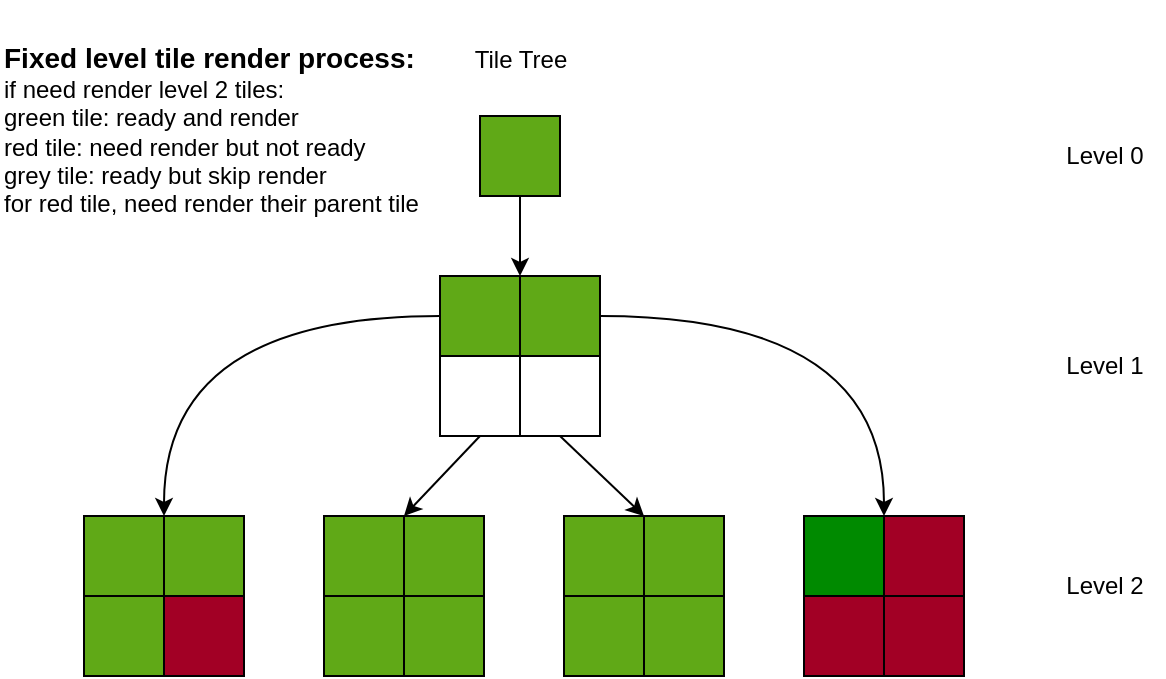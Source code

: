 <mxfile>
    <diagram id="bEJP60LKn0bHGEEf63cB" name="Page-1">
        <mxGraphModel dx="1444" dy="660" grid="0" gridSize="10" guides="1" tooltips="1" connect="1" arrows="1" fold="1" page="1" pageScale="1" pageWidth="850" pageHeight="1100" math="0" shadow="0">
            <root>
                <mxCell id="0"/>
                <mxCell id="1" parent="0"/>
                <mxCell id="39" style="edgeStyle=none;html=1;exitX=0.5;exitY=1;exitDx=0;exitDy=0;entryX=0;entryY=0;entryDx=0;entryDy=0;strokeColor=light-dark(#000000,#FFFFFF);" parent="1" source="2" target="4" edge="1">
                    <mxGeometry relative="1" as="geometry"/>
                </mxCell>
                <mxCell id="2" value="" style="rounded=0;whiteSpace=wrap;html=1;fillColor=light-dark(#60A917,#B3B3B3);fontColor=#ffffff;strokeColor=light-dark(#000000,#FFFFFF);" parent="1" vertex="1">
                    <mxGeometry x="358" y="120" width="40" height="40" as="geometry"/>
                </mxCell>
                <mxCell id="40" style="edgeStyle=orthogonalEdgeStyle;html=1;exitX=0;exitY=0.5;exitDx=0;exitDy=0;entryX=0;entryY=0;entryDx=0;entryDy=0;curved=1;strokeColor=light-dark(#000000,#FFFFFF);" parent="1" source="3" target="24" edge="1">
                    <mxGeometry relative="1" as="geometry"/>
                </mxCell>
                <mxCell id="3" value="" style="rounded=0;whiteSpace=wrap;html=1;fillColor=#60a917;fontColor=#ffffff;strokeColor=light-dark(#000000,#FFFFFF);" parent="1" vertex="1">
                    <mxGeometry x="338" y="200" width="40" height="40" as="geometry"/>
                </mxCell>
                <mxCell id="43" style="edgeStyle=orthogonalEdgeStyle;html=1;exitX=1;exitY=0.5;exitDx=0;exitDy=0;entryX=1;entryY=0;entryDx=0;entryDy=0;curved=1;strokeColor=light-dark(#000000,#FFFFFF);" parent="1" source="4" target="35" edge="1">
                    <mxGeometry relative="1" as="geometry"/>
                </mxCell>
                <mxCell id="4" value="" style="rounded=0;whiteSpace=wrap;html=1;fillColor=#60a917;fontColor=#ffffff;strokeColor=light-dark(#000000,#FFFFFF);" parent="1" vertex="1">
                    <mxGeometry x="378" y="200" width="40" height="40" as="geometry"/>
                </mxCell>
                <mxCell id="41" style="edgeStyle=none;html=1;exitX=0.5;exitY=1;exitDx=0;exitDy=0;entryX=0;entryY=0;entryDx=0;entryDy=0;strokeColor=light-dark(#000000,#FFFFFF);" parent="1" source="5" target="28" edge="1">
                    <mxGeometry relative="1" as="geometry"/>
                </mxCell>
                <mxCell id="5" value="" style="rounded=0;whiteSpace=wrap;html=1;fillColor=light-dark(#FFFFFF,#B3B3B3);strokeColor=light-dark(#000000,#FFFFFF);" parent="1" vertex="1">
                    <mxGeometry x="338" y="240" width="40" height="40" as="geometry"/>
                </mxCell>
                <mxCell id="42" style="edgeStyle=none;html=1;exitX=0.5;exitY=1;exitDx=0;exitDy=0;entryX=0;entryY=0;entryDx=0;entryDy=0;strokeColor=light-dark(#000000,#FFFFFF);" parent="1" source="6" target="32" edge="1">
                    <mxGeometry relative="1" as="geometry"/>
                </mxCell>
                <mxCell id="6" value="" style="rounded=0;whiteSpace=wrap;html=1;fillColor=light-dark(#FFFFFF,#B3B3B3);strokeColor=light-dark(#000000,#FFFFFF);" parent="1" vertex="1">
                    <mxGeometry x="378" y="240" width="40" height="40" as="geometry"/>
                </mxCell>
                <mxCell id="23" value="" style="rounded=0;whiteSpace=wrap;html=1;fillColor=#60a917;fontColor=#ffffff;strokeColor=light-dark(#000000,#FFFFFF);" parent="1" vertex="1">
                    <mxGeometry x="160" y="320" width="40" height="40" as="geometry"/>
                </mxCell>
                <mxCell id="24" value="" style="rounded=0;whiteSpace=wrap;html=1;fillColor=#60a917;fontColor=#ffffff;strokeColor=light-dark(#000000,#FFFFFF);" parent="1" vertex="1">
                    <mxGeometry x="200" y="320" width="40" height="40" as="geometry"/>
                </mxCell>
                <mxCell id="25" value="" style="rounded=0;whiteSpace=wrap;html=1;fillColor=#60a917;fontColor=#ffffff;strokeColor=light-dark(#000000,#FFFFFF);" parent="1" vertex="1">
                    <mxGeometry x="160" y="360" width="40" height="40" as="geometry"/>
                </mxCell>
                <mxCell id="26" value="" style="rounded=0;whiteSpace=wrap;html=1;fillColor=light-dark(#A20025,#A20025);fontColor=#ffffff;strokeColor=light-dark(#000000,#FFFFFF);fillStyle=solid;" parent="1" vertex="1">
                    <mxGeometry x="200" y="360" width="40" height="40" as="geometry"/>
                </mxCell>
                <mxCell id="27" value="" style="rounded=0;whiteSpace=wrap;html=1;fillColor=#60a917;fontColor=#ffffff;strokeColor=light-dark(#000000,#FFFFFF);" parent="1" vertex="1">
                    <mxGeometry x="280" y="320" width="40" height="40" as="geometry"/>
                </mxCell>
                <mxCell id="28" value="" style="rounded=0;whiteSpace=wrap;html=1;fillColor=#60a917;fontColor=#ffffff;strokeColor=light-dark(#000000,#FFFFFF);" parent="1" vertex="1">
                    <mxGeometry x="320" y="320" width="40" height="40" as="geometry"/>
                </mxCell>
                <mxCell id="29" value="" style="rounded=0;whiteSpace=wrap;html=1;fillColor=#60a917;fontColor=#ffffff;strokeColor=light-dark(#000000,#FFFFFF);" parent="1" vertex="1">
                    <mxGeometry x="280" y="360" width="40" height="40" as="geometry"/>
                </mxCell>
                <mxCell id="30" value="" style="rounded=0;whiteSpace=wrap;html=1;fillColor=#60a917;fontColor=#ffffff;strokeColor=light-dark(#000000,#FFFFFF);" parent="1" vertex="1">
                    <mxGeometry x="320" y="360" width="40" height="40" as="geometry"/>
                </mxCell>
                <mxCell id="31" value="" style="rounded=0;whiteSpace=wrap;html=1;fillColor=#60a917;fontColor=#ffffff;strokeColor=light-dark(#000000,#FFFFFF);" parent="1" vertex="1">
                    <mxGeometry x="400" y="320" width="40" height="40" as="geometry"/>
                </mxCell>
                <mxCell id="32" value="" style="rounded=0;whiteSpace=wrap;html=1;fillColor=#60a917;fontColor=#ffffff;strokeColor=light-dark(#000000,#FFFFFF);" parent="1" vertex="1">
                    <mxGeometry x="440" y="320" width="40" height="40" as="geometry"/>
                </mxCell>
                <mxCell id="33" value="" style="rounded=0;whiteSpace=wrap;html=1;fillColor=#60a917;fontColor=#ffffff;strokeColor=light-dark(#000000,#FFFFFF);" parent="1" vertex="1">
                    <mxGeometry x="400" y="360" width="40" height="40" as="geometry"/>
                </mxCell>
                <mxCell id="34" value="" style="rounded=0;whiteSpace=wrap;html=1;fillColor=#60a917;fontColor=#ffffff;strokeColor=light-dark(#000000,#FFFFFF);" parent="1" vertex="1">
                    <mxGeometry x="440" y="360" width="40" height="40" as="geometry"/>
                </mxCell>
                <mxCell id="35" value="" style="rounded=0;whiteSpace=wrap;html=1;fillColor=#008a00;fontColor=#ffffff;strokeColor=light-dark(#000000,#FFFFFF);" parent="1" vertex="1">
                    <mxGeometry x="520" y="320" width="40" height="40" as="geometry"/>
                </mxCell>
                <mxCell id="36" value="" style="rounded=0;whiteSpace=wrap;html=1;fillColor=light-dark(#A20025,#A20025);fontColor=#ffffff;strokeColor=light-dark(#000000,#FFFFFF);" parent="1" vertex="1">
                    <mxGeometry x="560" y="320" width="40" height="40" as="geometry"/>
                </mxCell>
                <mxCell id="37" value="" style="rounded=0;whiteSpace=wrap;html=1;fillColor=light-dark(#A20025,#A20025);fontColor=#ffffff;strokeColor=light-dark(#000000,#FFFFFF);" parent="1" vertex="1">
                    <mxGeometry x="520" y="360" width="40" height="40" as="geometry"/>
                </mxCell>
                <mxCell id="38" value="" style="rounded=0;whiteSpace=wrap;html=1;fillColor=light-dark(#A20025,#A20025);fontColor=#ffffff;strokeColor=light-dark(#000000,#FFFFFF);" parent="1" vertex="1">
                    <mxGeometry x="560" y="360" width="40" height="40" as="geometry"/>
                </mxCell>
                <mxCell id="44" value="Level 0" style="text;html=1;align=center;verticalAlign=middle;resizable=0;points=[];autosize=1;strokeColor=none;fillColor=none;" parent="1" vertex="1">
                    <mxGeometry x="640" y="125" width="60" height="30" as="geometry"/>
                </mxCell>
                <mxCell id="45" value="Level 1" style="text;html=1;align=center;verticalAlign=middle;resizable=0;points=[];autosize=1;strokeColor=none;fillColor=none;" parent="1" vertex="1">
                    <mxGeometry x="640" y="230" width="60" height="30" as="geometry"/>
                </mxCell>
                <mxCell id="46" value="Level 2" style="text;html=1;align=center;verticalAlign=middle;resizable=0;points=[];autosize=1;strokeColor=none;fillColor=none;" parent="1" vertex="1">
                    <mxGeometry x="640" y="340" width="60" height="30" as="geometry"/>
                </mxCell>
                <mxCell id="48" value="Tile Tree" style="text;html=1;align=center;verticalAlign=middle;resizable=0;points=[];autosize=1;strokeColor=none;fillColor=none;" parent="1" vertex="1">
                    <mxGeometry x="343" y="77" width="70" height="30" as="geometry"/>
                </mxCell>
                <mxCell id="49" value="&lt;div&gt;&lt;font style=&quot;color: light-dark(rgb(0, 0, 0), rgb(255, 255, 255));&quot;&gt;&lt;br&gt;&lt;/font&gt;&lt;/div&gt;&lt;div&gt;&lt;font style=&quot;color: light-dark(rgb(0, 0, 0), rgb(255, 255, 255)); font-size: 14px;&quot;&gt;&lt;b style=&quot;&quot;&gt;Fixed level tile render process:&lt;/b&gt;&lt;/font&gt;&lt;/div&gt;&lt;div&gt;&lt;font style=&quot;color: light-dark(rgb(0, 0, 0), rgb(255, 255, 255));&quot;&gt;if need render level 2 tiles:&lt;/font&gt;&lt;/div&gt;&lt;font style=&quot;color: light-dark(rgb(0, 0, 0), rgb(255, 255, 255));&quot;&gt;green tile: ready and render&lt;/font&gt;&lt;div&gt;&lt;font style=&quot;color: light-dark(rgb(0, 0, 0), rgb(255, 255, 255));&quot;&gt;red tile: need render but not ready&lt;/font&gt;&lt;/div&gt;&lt;div&gt;&lt;font style=&quot;color: light-dark(rgb(0, 0, 0), rgb(255, 255, 255));&quot;&gt;grey tile: ready but skip render&lt;/font&gt;&lt;/div&gt;&lt;div&gt;&lt;font style=&quot;color: light-dark(rgb(0, 0, 0), rgb(255, 255, 255));&quot;&gt;for red tile, need render their parent tile&lt;/font&gt;&lt;/div&gt;&lt;div&gt;&lt;br&gt;&lt;/div&gt;" style="text;html=1;align=left;verticalAlign=middle;resizable=0;points=[];autosize=1;strokeColor=none;fillColor=none;" parent="1" vertex="1">
                    <mxGeometry x="118" y="62" width="225" height="130" as="geometry"/>
                </mxCell>
            </root>
        </mxGraphModel>
    </diagram>
</mxfile>